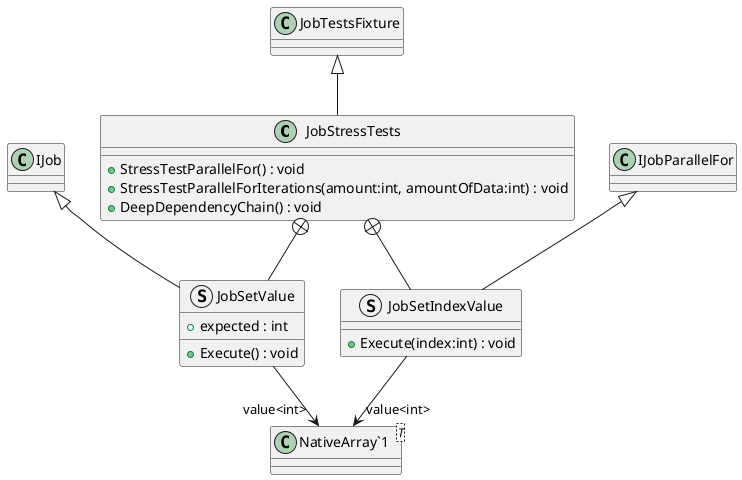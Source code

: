 @startuml
class JobStressTests {
    + StressTestParallelFor() : void
    + StressTestParallelForIterations(amount:int, amountOfData:int) : void
    + DeepDependencyChain() : void
}
struct JobSetIndexValue {
    + Execute(index:int) : void
}
struct JobSetValue {
    + expected : int
    + Execute() : void
}
class "NativeArray`1"<T> {
}
JobTestsFixture <|-- JobStressTests
JobStressTests +-- JobSetIndexValue
IJobParallelFor <|-- JobSetIndexValue
JobSetIndexValue --> "value<int>" "NativeArray`1"
JobStressTests +-- JobSetValue
IJob <|-- JobSetValue
JobSetValue --> "value<int>" "NativeArray`1"
@enduml
